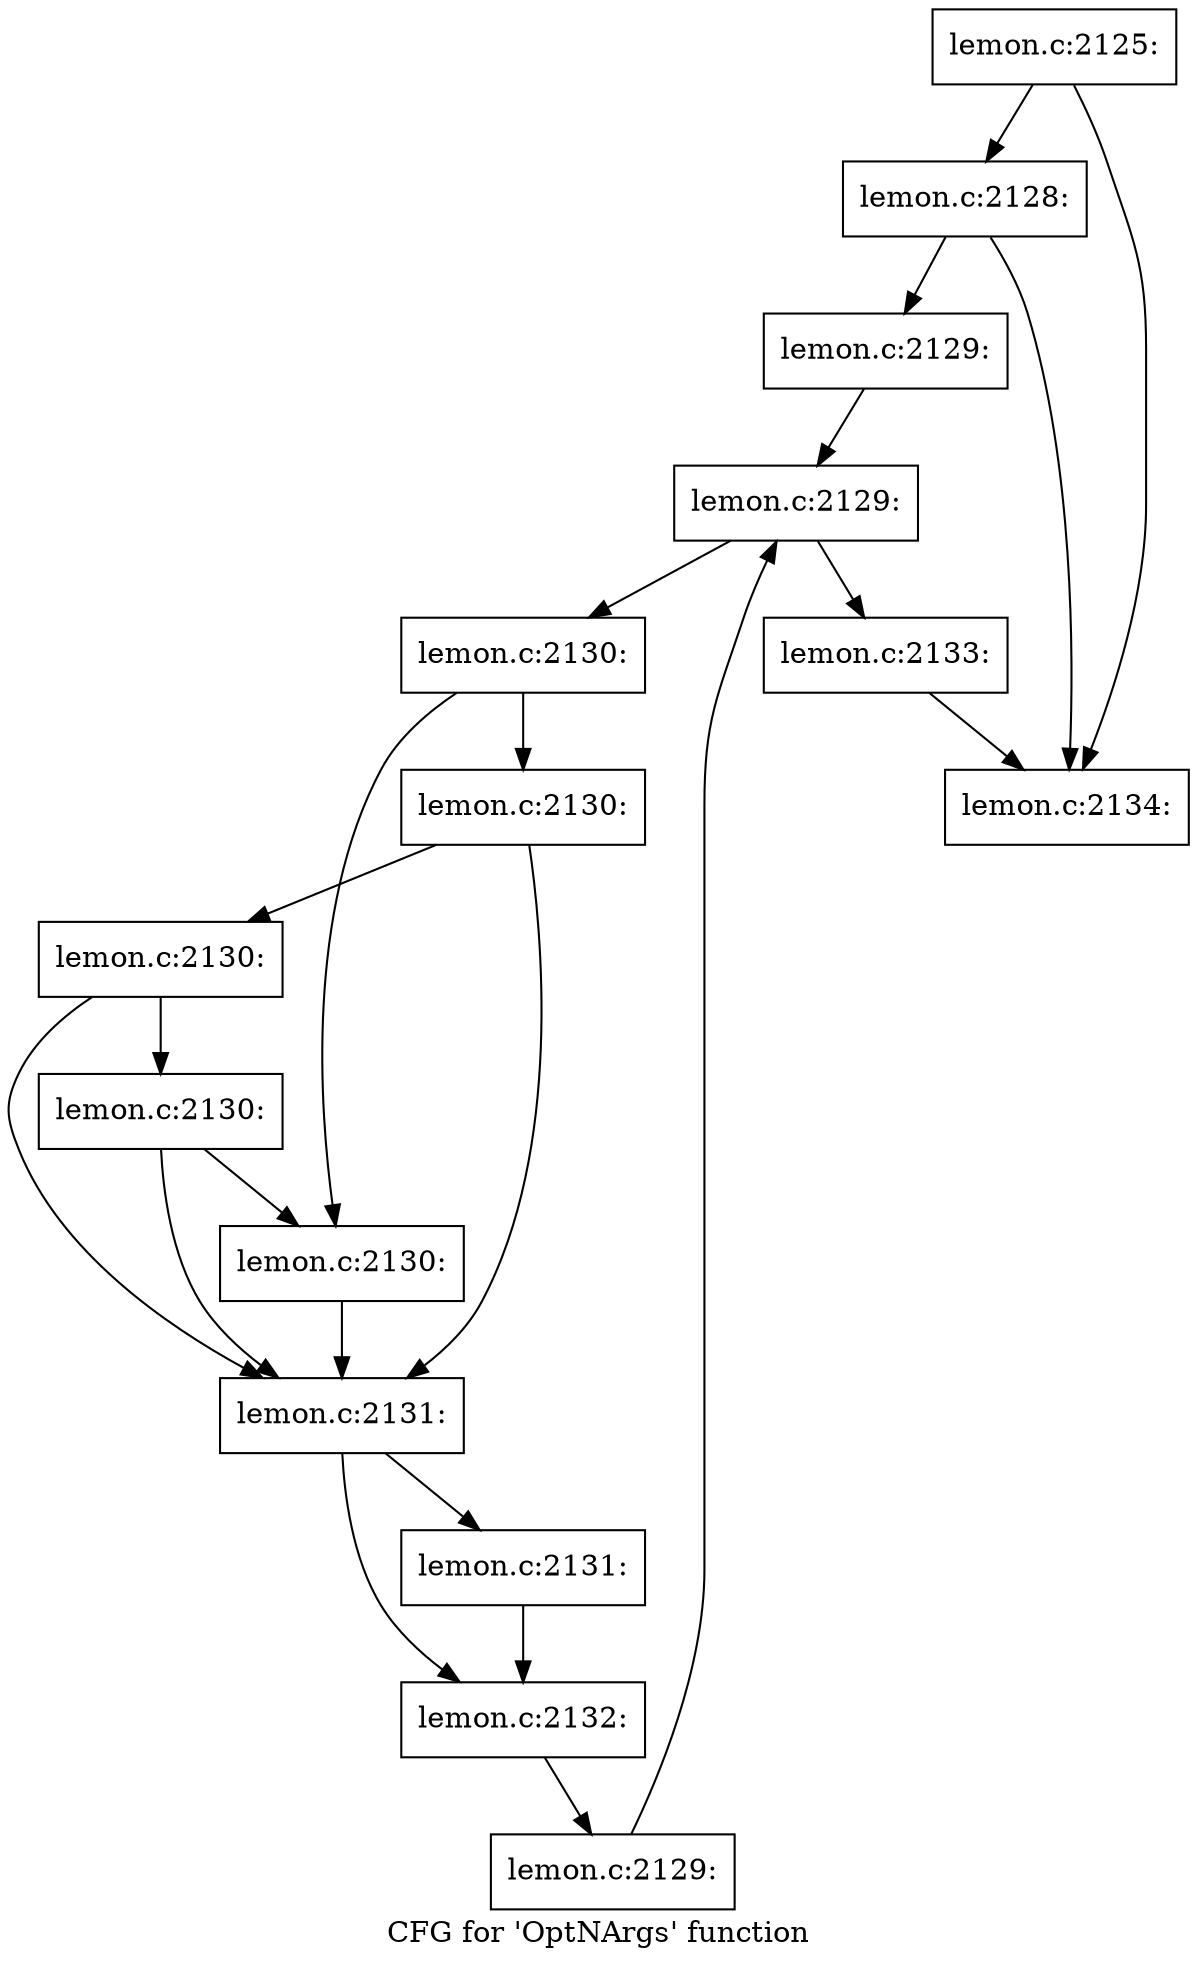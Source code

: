 digraph "CFG for 'OptNArgs' function" {
	label="CFG for 'OptNArgs' function";

	Node0x5625651f6ef0 [shape=record,label="{lemon.c:2125:}"];
	Node0x5625651f6ef0 -> Node0x5625651f6200;
	Node0x5625651f6ef0 -> Node0x5625653d0cf0;
	Node0x5625651f6200 [shape=record,label="{lemon.c:2128:}"];
	Node0x5625651f6200 -> Node0x5625653d0ee0;
	Node0x5625651f6200 -> Node0x5625653d0cf0;
	Node0x5625653d0ee0 [shape=record,label="{lemon.c:2129:}"];
	Node0x5625653d0ee0 -> Node0x5625653d4570;
	Node0x5625653d4570 [shape=record,label="{lemon.c:2129:}"];
	Node0x5625653d4570 -> Node0x5625653d4720;
	Node0x5625653d4570 -> Node0x5625653d43c0;
	Node0x5625653d4720 [shape=record,label="{lemon.c:2130:}"];
	Node0x5625653d4720 -> Node0x5625653d4c80;
	Node0x5625653d4720 -> Node0x5625653d4d20;
	Node0x5625653d4d20 [shape=record,label="{lemon.c:2130:}"];
	Node0x5625653d4d20 -> Node0x5625653d4cd0;
	Node0x5625653d4d20 -> Node0x5625653d5000;
	Node0x5625653d5000 [shape=record,label="{lemon.c:2130:}"];
	Node0x5625653d5000 -> Node0x5625653d4cd0;
	Node0x5625653d5000 -> Node0x5625653d4f80;
	Node0x5625653d4f80 [shape=record,label="{lemon.c:2130:}"];
	Node0x5625653d4f80 -> Node0x5625653d4cd0;
	Node0x5625653d4f80 -> Node0x5625653d4c80;
	Node0x5625653d4c80 [shape=record,label="{lemon.c:2130:}"];
	Node0x5625653d4c80 -> Node0x5625653d4cd0;
	Node0x5625653d4cd0 [shape=record,label="{lemon.c:2131:}"];
	Node0x5625653d4cd0 -> Node0x5625653d6220;
	Node0x5625653d4cd0 -> Node0x5625653d6270;
	Node0x5625653d6220 [shape=record,label="{lemon.c:2131:}"];
	Node0x5625653d6220 -> Node0x5625653d6270;
	Node0x5625653d6270 [shape=record,label="{lemon.c:2132:}"];
	Node0x5625653d6270 -> Node0x5625653d4690;
	Node0x5625653d4690 [shape=record,label="{lemon.c:2129:}"];
	Node0x5625653d4690 -> Node0x5625653d4570;
	Node0x5625653d43c0 [shape=record,label="{lemon.c:2133:}"];
	Node0x5625653d43c0 -> Node0x5625653d0cf0;
	Node0x5625653d0cf0 [shape=record,label="{lemon.c:2134:}"];
}
